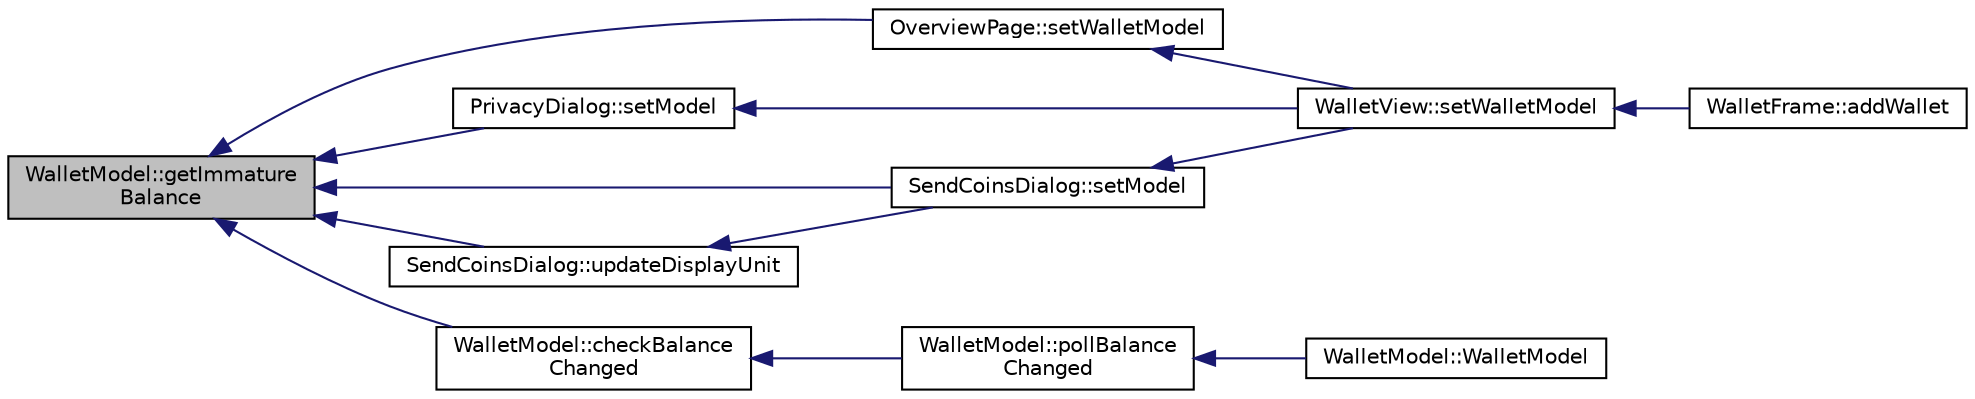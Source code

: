 digraph "WalletModel::getImmatureBalance"
{
  edge [fontname="Helvetica",fontsize="10",labelfontname="Helvetica",labelfontsize="10"];
  node [fontname="Helvetica",fontsize="10",shape=record];
  rankdir="LR";
  Node401 [label="WalletModel::getImmature\lBalance",height=0.2,width=0.4,color="black", fillcolor="grey75", style="filled", fontcolor="black"];
  Node401 -> Node402 [dir="back",color="midnightblue",fontsize="10",style="solid",fontname="Helvetica"];
  Node402 [label="OverviewPage::setWalletModel",height=0.2,width=0.4,color="black", fillcolor="white", style="filled",URL="$class_overview_page.html#a2ed52a3a87e9c74fee38fa873c9bc71f"];
  Node402 -> Node403 [dir="back",color="midnightblue",fontsize="10",style="solid",fontname="Helvetica"];
  Node403 [label="WalletView::setWalletModel",height=0.2,width=0.4,color="black", fillcolor="white", style="filled",URL="$class_wallet_view.html#a0a37ff693a4f9c1e5ddc23f9cd3913be",tooltip="Set the wallet model. "];
  Node403 -> Node404 [dir="back",color="midnightblue",fontsize="10",style="solid",fontname="Helvetica"];
  Node404 [label="WalletFrame::addWallet",height=0.2,width=0.4,color="black", fillcolor="white", style="filled",URL="$class_wallet_frame.html#aa199c3f27654199d84c365cf86167d86"];
  Node401 -> Node405 [dir="back",color="midnightblue",fontsize="10",style="solid",fontname="Helvetica"];
  Node405 [label="PrivacyDialog::setModel",height=0.2,width=0.4,color="black", fillcolor="white", style="filled",URL="$class_privacy_dialog.html#a7a2e2a84934e59ff1ff88de325036472"];
  Node405 -> Node403 [dir="back",color="midnightblue",fontsize="10",style="solid",fontname="Helvetica"];
  Node401 -> Node406 [dir="back",color="midnightblue",fontsize="10",style="solid",fontname="Helvetica"];
  Node406 [label="SendCoinsDialog::setModel",height=0.2,width=0.4,color="black", fillcolor="white", style="filled",URL="$class_send_coins_dialog.html#a73a6c1b1850a334ee652ac167713a2aa"];
  Node406 -> Node403 [dir="back",color="midnightblue",fontsize="10",style="solid",fontname="Helvetica"];
  Node401 -> Node407 [dir="back",color="midnightblue",fontsize="10",style="solid",fontname="Helvetica"];
  Node407 [label="SendCoinsDialog::updateDisplayUnit",height=0.2,width=0.4,color="black", fillcolor="white", style="filled",URL="$class_send_coins_dialog.html#a74815ad8502b126200b6fd2e59e9f042"];
  Node407 -> Node406 [dir="back",color="midnightblue",fontsize="10",style="solid",fontname="Helvetica"];
  Node401 -> Node408 [dir="back",color="midnightblue",fontsize="10",style="solid",fontname="Helvetica"];
  Node408 [label="WalletModel::checkBalance\lChanged",height=0.2,width=0.4,color="black", fillcolor="white", style="filled",URL="$class_wallet_model.html#adcc4eb8cd71cb4de223621866bb7fb7d"];
  Node408 -> Node409 [dir="back",color="midnightblue",fontsize="10",style="solid",fontname="Helvetica"];
  Node409 [label="WalletModel::pollBalance\lChanged",height=0.2,width=0.4,color="black", fillcolor="white", style="filled",URL="$class_wallet_model.html#a51469b2d95cfd4bc0a14ee456fca7b95"];
  Node409 -> Node410 [dir="back",color="midnightblue",fontsize="10",style="solid",fontname="Helvetica"];
  Node410 [label="WalletModel::WalletModel",height=0.2,width=0.4,color="black", fillcolor="white", style="filled",URL="$class_wallet_model.html#af50d9654d2f20e4e4f0789dcb64ad6b1"];
}
